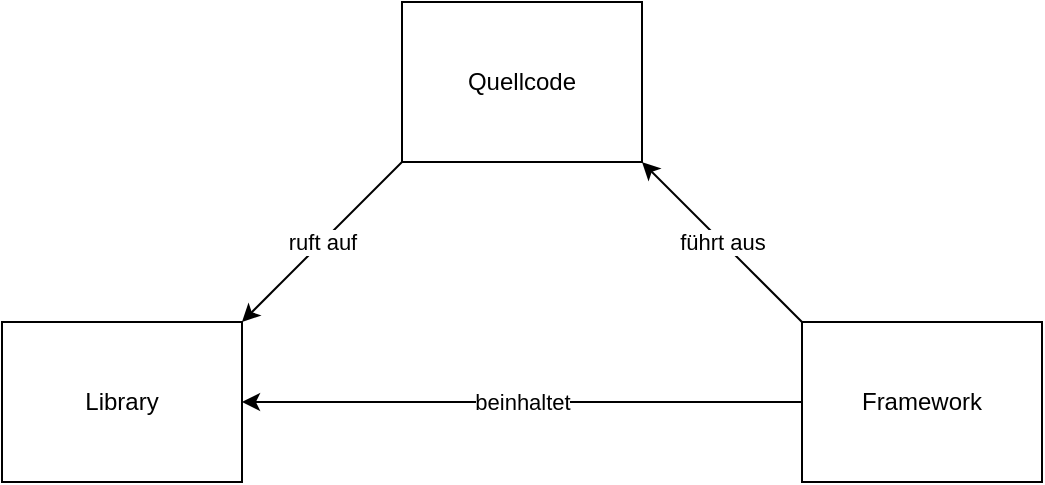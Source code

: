 <mxfile version="21.6.5" type="github">
  <diagram name="Page-1" id="IKcA4b08jLjQv_rLaikq">
    <mxGraphModel dx="1818" dy="1105" grid="1" gridSize="10" guides="1" tooltips="1" connect="1" arrows="1" fold="1" page="1" pageScale="1" pageWidth="850" pageHeight="1100" math="0" shadow="0">
      <root>
        <mxCell id="0" />
        <mxCell id="1" parent="0" />
        <mxCell id="zAOrbdkbOZbCOzy9qNX8-13" value="Library" style="rounded=0;whiteSpace=wrap;html=1;" vertex="1" parent="1">
          <mxGeometry x="120" y="360" width="120" height="80" as="geometry" />
        </mxCell>
        <mxCell id="zAOrbdkbOZbCOzy9qNX8-14" value="beinhaltet" style="edgeStyle=orthogonalEdgeStyle;rounded=0;orthogonalLoop=1;jettySize=auto;html=1;exitX=0;exitY=0.5;exitDx=0;exitDy=0;entryX=1;entryY=0.5;entryDx=0;entryDy=0;" edge="1" parent="1" source="zAOrbdkbOZbCOzy9qNX8-15" target="zAOrbdkbOZbCOzy9qNX8-13">
          <mxGeometry relative="1" as="geometry" />
        </mxCell>
        <mxCell id="zAOrbdkbOZbCOzy9qNX8-15" value="Framework" style="rounded=0;whiteSpace=wrap;html=1;" vertex="1" parent="1">
          <mxGeometry x="520" y="360" width="120" height="80" as="geometry" />
        </mxCell>
        <mxCell id="zAOrbdkbOZbCOzy9qNX8-16" value="Quellcode" style="rounded=0;whiteSpace=wrap;html=1;" vertex="1" parent="1">
          <mxGeometry x="320" y="200" width="120" height="80" as="geometry" />
        </mxCell>
        <mxCell id="zAOrbdkbOZbCOzy9qNX8-17" value="führt aus" style="endArrow=classic;html=1;rounded=0;entryX=1;entryY=1;entryDx=0;entryDy=0;exitX=0;exitY=0;exitDx=0;exitDy=0;" edge="1" parent="1" source="zAOrbdkbOZbCOzy9qNX8-15" target="zAOrbdkbOZbCOzy9qNX8-16">
          <mxGeometry width="50" height="50" relative="1" as="geometry">
            <mxPoint x="400" y="660" as="sourcePoint" />
            <mxPoint x="450" y="610" as="targetPoint" />
          </mxGeometry>
        </mxCell>
        <mxCell id="zAOrbdkbOZbCOzy9qNX8-18" value="ruft auf" style="endArrow=classic;html=1;rounded=0;exitX=0;exitY=1;exitDx=0;exitDy=0;entryX=1;entryY=0;entryDx=0;entryDy=0;" edge="1" parent="1" source="zAOrbdkbOZbCOzy9qNX8-16" target="zAOrbdkbOZbCOzy9qNX8-13">
          <mxGeometry width="50" height="50" relative="1" as="geometry">
            <mxPoint x="400" y="660" as="sourcePoint" />
            <mxPoint x="450" y="610" as="targetPoint" />
          </mxGeometry>
        </mxCell>
      </root>
    </mxGraphModel>
  </diagram>
</mxfile>
